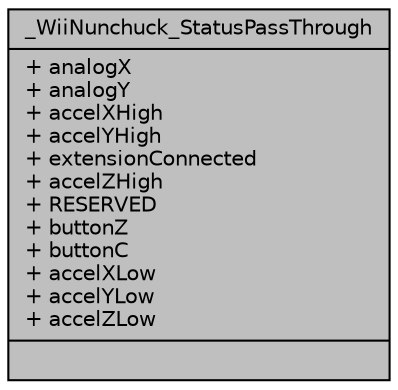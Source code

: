 digraph "_WiiNunchuck_StatusPassThrough"
{
  edge [fontname="Helvetica",fontsize="10",labelfontname="Helvetica",labelfontsize="10"];
  node [fontname="Helvetica",fontsize="10",shape=record];
  Node1 [label="{_WiiNunchuck_StatusPassThrough\n|+ analogX\l+ analogY\l+ accelXHigh\l+ accelYHigh\l+ extensionConnected\l+ accelZHigh\l+ RESERVED\l+ buttonZ\l+ buttonC\l+ accelXLow\l+ accelYLow\l+ accelZLow\l|}",height=0.2,width=0.4,color="black", fillcolor="grey75", style="filled", fontcolor="black"];
}
